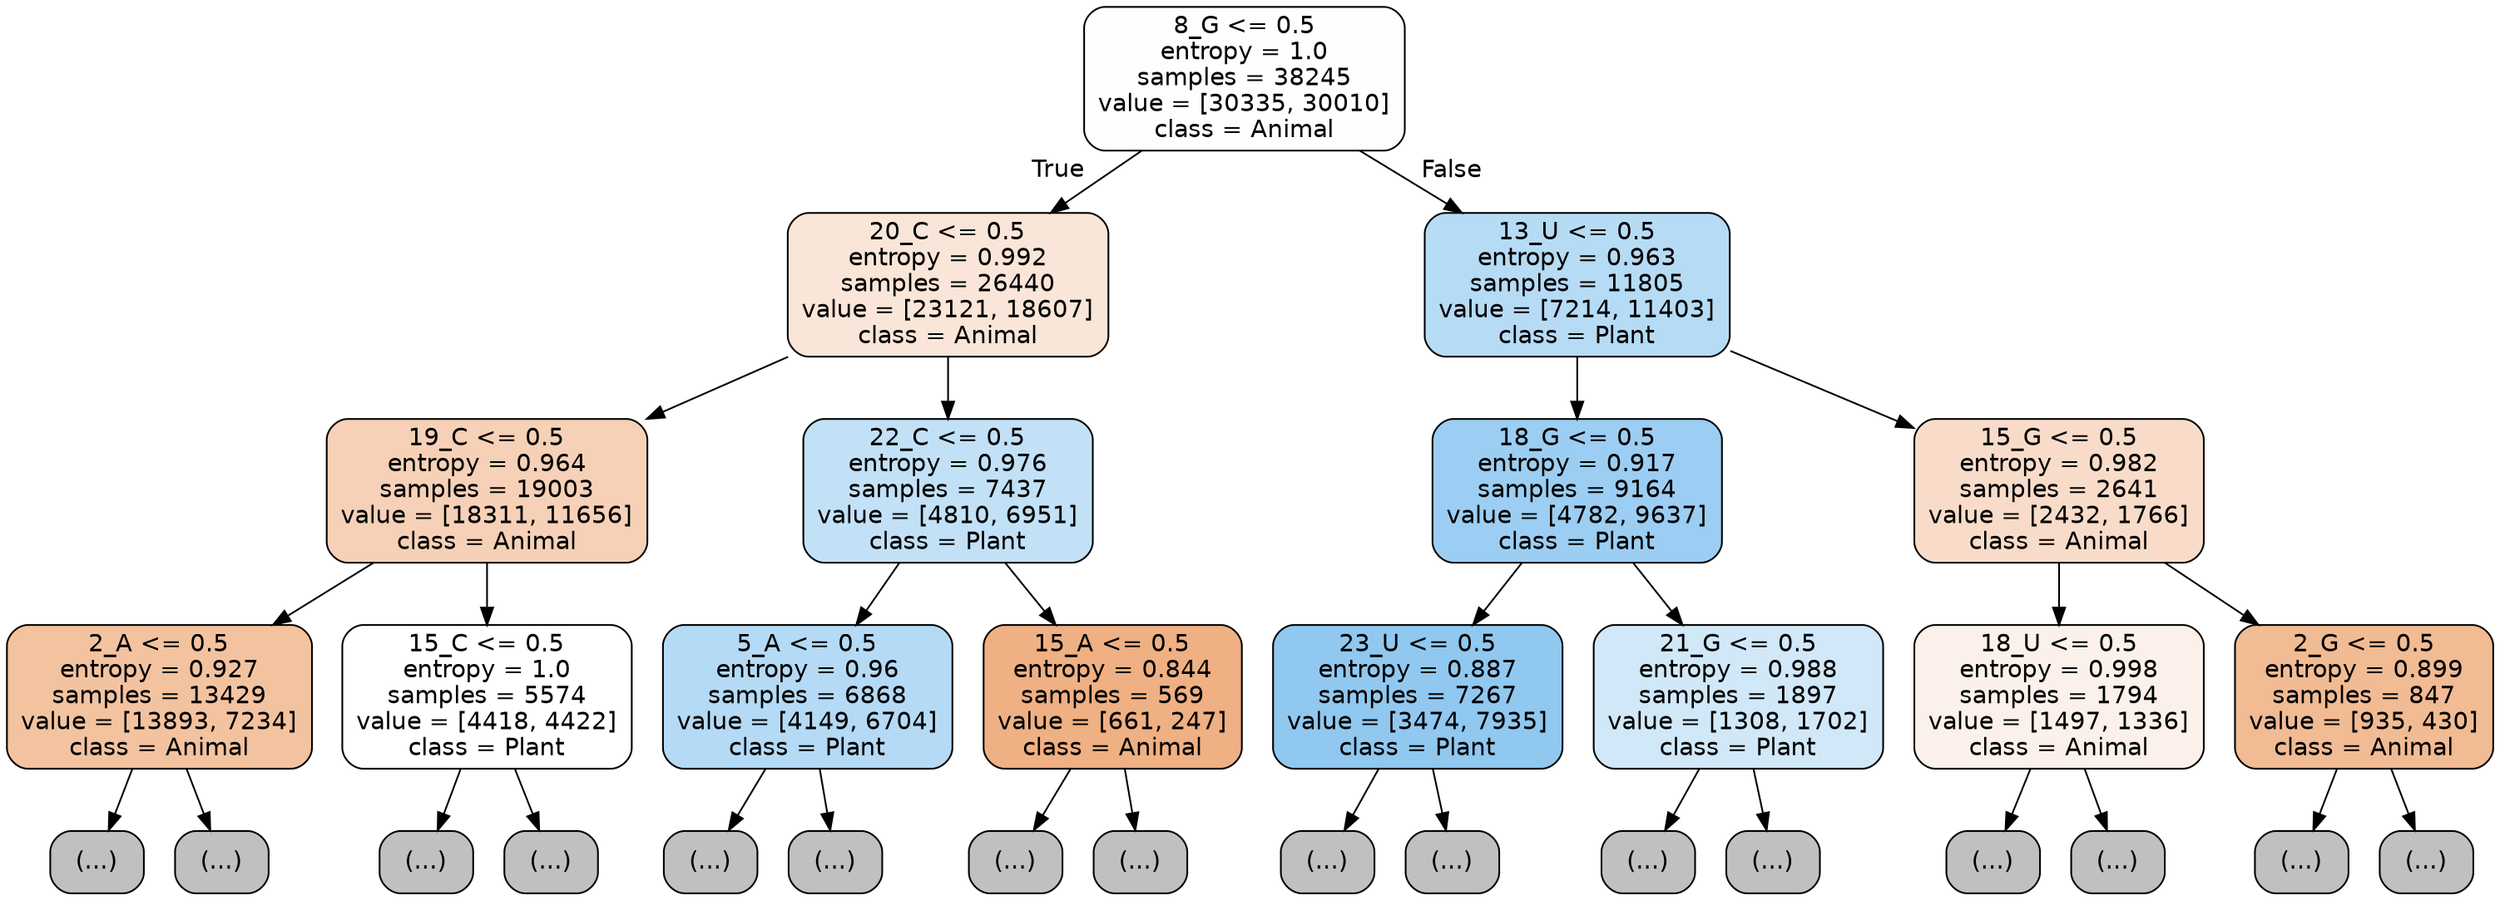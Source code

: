 digraph Tree {
node [shape=box, style="filled, rounded", color="black", fontname="helvetica"] ;
edge [fontname="helvetica"] ;
0 [label="8_G <= 0.5\nentropy = 1.0\nsamples = 38245\nvalue = [30335, 30010]\nclass = Animal", fillcolor="#fffefd"] ;
1 [label="20_C <= 0.5\nentropy = 0.992\nsamples = 26440\nvalue = [23121, 18607]\nclass = Animal", fillcolor="#fae6d8"] ;
0 -> 1 [labeldistance=2.5, labelangle=45, headlabel="True"] ;
2 [label="19_C <= 0.5\nentropy = 0.964\nsamples = 19003\nvalue = [18311, 11656]\nclass = Animal", fillcolor="#f6d1b7"] ;
1 -> 2 ;
3 [label="2_A <= 0.5\nentropy = 0.927\nsamples = 13429\nvalue = [13893, 7234]\nclass = Animal", fillcolor="#f3c3a0"] ;
2 -> 3 ;
4 [label="(...)", fillcolor="#C0C0C0"] ;
3 -> 4 ;
5301 [label="(...)", fillcolor="#C0C0C0"] ;
3 -> 5301 ;
7106 [label="15_C <= 0.5\nentropy = 1.0\nsamples = 5574\nvalue = [4418, 4422]\nclass = Plant", fillcolor="#ffffff"] ;
2 -> 7106 ;
7107 [label="(...)", fillcolor="#C0C0C0"] ;
7106 -> 7107 ;
9072 [label="(...)", fillcolor="#C0C0C0"] ;
7106 -> 9072 ;
9625 [label="22_C <= 0.5\nentropy = 0.976\nsamples = 7437\nvalue = [4810, 6951]\nclass = Plant", fillcolor="#c2e1f7"] ;
1 -> 9625 ;
9626 [label="5_A <= 0.5\nentropy = 0.96\nsamples = 6868\nvalue = [4149, 6704]\nclass = Plant", fillcolor="#b4daf5"] ;
9625 -> 9626 ;
9627 [label="(...)", fillcolor="#C0C0C0"] ;
9626 -> 9627 ;
11638 [label="(...)", fillcolor="#C0C0C0"] ;
9626 -> 11638 ;
12289 [label="15_A <= 0.5\nentropy = 0.844\nsamples = 569\nvalue = [661, 247]\nclass = Animal", fillcolor="#efb083"] ;
9625 -> 12289 ;
12290 [label="(...)", fillcolor="#C0C0C0"] ;
12289 -> 12290 ;
12529 [label="(...)", fillcolor="#C0C0C0"] ;
12289 -> 12529 ;
12604 [label="13_U <= 0.5\nentropy = 0.963\nsamples = 11805\nvalue = [7214, 11403]\nclass = Plant", fillcolor="#b6dbf5"] ;
0 -> 12604 [labeldistance=2.5, labelangle=-45, headlabel="False"] ;
12605 [label="18_G <= 0.5\nentropy = 0.917\nsamples = 9164\nvalue = [4782, 9637]\nclass = Plant", fillcolor="#9bcef2"] ;
12604 -> 12605 ;
12606 [label="23_U <= 0.5\nentropy = 0.887\nsamples = 7267\nvalue = [3474, 7935]\nclass = Plant", fillcolor="#90c8f0"] ;
12605 -> 12606 ;
12607 [label="(...)", fillcolor="#C0C0C0"] ;
12606 -> 12607 ;
14808 [label="(...)", fillcolor="#C0C0C0"] ;
12606 -> 14808 ;
14897 [label="21_G <= 0.5\nentropy = 0.988\nsamples = 1897\nvalue = [1308, 1702]\nclass = Plant", fillcolor="#d1e8f9"] ;
12605 -> 14897 ;
14898 [label="(...)", fillcolor="#C0C0C0"] ;
14897 -> 14898 ;
15627 [label="(...)", fillcolor="#C0C0C0"] ;
14897 -> 15627 ;
15872 [label="15_G <= 0.5\nentropy = 0.982\nsamples = 2641\nvalue = [2432, 1766]\nclass = Animal", fillcolor="#f8dcc9"] ;
12604 -> 15872 ;
15873 [label="18_U <= 0.5\nentropy = 0.998\nsamples = 1794\nvalue = [1497, 1336]\nclass = Animal", fillcolor="#fcf1ea"] ;
15872 -> 15873 ;
15874 [label="(...)", fillcolor="#C0C0C0"] ;
15873 -> 15874 ;
16463 [label="(...)", fillcolor="#C0C0C0"] ;
15873 -> 16463 ;
16684 [label="2_G <= 0.5\nentropy = 0.899\nsamples = 847\nvalue = [935, 430]\nclass = Animal", fillcolor="#f1bb94"] ;
15872 -> 16684 ;
16685 [label="(...)", fillcolor="#C0C0C0"] ;
16684 -> 16685 ;
16948 [label="(...)", fillcolor="#C0C0C0"] ;
16684 -> 16948 ;
}